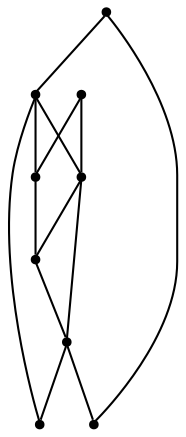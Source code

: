 graph {
  node [shape=point,comment="{\"directed\":false,\"doi\":\"10.1007/978-3-031-49272-3_22\",\"figure\":\"11 (4)\"}"]

  v0 [pos="555.2936630252138,1696.8959590686998"]
  v1 [pos="505.89831528287016,1598.1064584323194"]
  v2 [pos="518.2450637363623,1758.6342145739095"]
  v3 [pos="283.62017644865597,1585.7546868523107"]
  v4 [pos="446.3586118825533,1662.9242632642654"]
  v5 [pos="333.0155639337608,1770.9859861539185"]
  v6 [pos="395.8755763069347,1565.1474593567225"]
  v7 [pos="395.8755763069347,1725.9377052695445"]
  v8 [pos="258.92145734286817,1721.5912358357284"]

  v0 -- v1 [id="-1",pos="555.2936630252138,1696.8959590686998 505.89831528287016,1598.1064584323194 505.89831528287016,1598.1064584323194 505.89831528287016,1598.1064584323194"]
  v0 -- v2 [id="-5",pos="555.2936630252138,1696.8959590686998 518.2450637363623,1758.6342145739095 518.2450637363623,1758.6342145739095 518.2450637363623,1758.6342145739095"]
  v2 -- v3 [id="-9",pos="518.2450637363623,1758.6342145739095 283.62017644865597,1585.7546868523107 283.62017644865597,1585.7546868523107 283.62017644865597,1585.7546868523107"]
  v8 -- v5 [id="-11",pos="258.92145734286817,1721.5912358357284 333.0155639337608,1770.9859861539185 333.0155639337608,1770.9859861539185 333.0155639337608,1770.9859861539185"]
  v8 -- v3 [id="-18",pos="258.92145734286817,1721.5912358357284 283.62017644865597,1585.7546868523107 283.62017644865597,1585.7546868523107 283.62017644865597,1585.7546868523107"]
  v2 -- v4 [id="-22",pos="518.2450637363623,1758.6342145739095 509.0186068878585,1744.9862725731657 509.0186068878585,1744.9862725731657 509.0186068878585,1744.9862725731657 446.3586118825533,1662.9242632642654 446.3586118825533,1662.9242632642654 446.3586118825533,1662.9242632642654"]
  v3 -- v7 [id="-45",pos="283.62017644865597,1585.7546868523107 294.44273437558604,1600.577728410314 294.44273437558604,1600.577728410314 294.44273437558604,1600.577728410314 390.35800930328764,1720.361959610569 390.35800930328764,1720.361959610569 390.35800930328764,1720.361959610569 395.8755763069347,1725.9377052695445 395.8755763069347,1725.9377052695445 395.8755763069347,1725.9377052695445"]
  v2 -- v5 [id="-86",pos="518.2450637363623,1758.6342145739095 333.0155639337608,1770.9859861539185 333.0155639337608,1770.9859861539185 333.0155639337608,1770.9859861539185"]
  v5 -- v7 [id="-96",pos="333.0155639337608,1770.9859861539185 395.8755763069347,1725.9377052695445 395.8755763069347,1725.9377052695445 395.8755763069347,1725.9377052695445"]
  v3 -- v6 [id="-120",pos="283.62017644865597,1585.7546868523107 395.8755763069347,1565.1474593567225 395.8755763069347,1565.1474593567225 395.8755763069347,1565.1474593567225"]
  v7 -- v6 [id="-129",pos="395.8755763069347,1725.9377052695445 395.8755763069347,1565.1474593567225 395.8755763069347,1565.1474593567225 395.8755763069347,1565.1474593567225"]
  v6 -- v4 [id="-141",pos="395.8755763069347,1565.1474593567225 446.3586118825533,1662.9242632642654 446.3586118825533,1662.9242632642654 446.3586118825533,1662.9242632642654"]
  v6 -- v1 [id="-144",pos="395.8755763069347,1565.1474593567225 505.89831528287016,1598.1064584323194 505.89831528287016,1598.1064584323194 505.89831528287016,1598.1064584323194"]
}